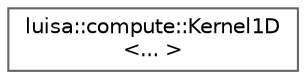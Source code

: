 digraph "类继承关系图"
{
 // LATEX_PDF_SIZE
  bgcolor="transparent";
  edge [fontname=Helvetica,fontsize=10,labelfontname=Helvetica,labelfontsize=10];
  node [fontname=Helvetica,fontsize=10,shape=box,height=0.2,width=0.4];
  rankdir="LR";
  Node0 [id="Node000000",label="luisa::compute::Kernel1D\l\<... \>",height=0.2,width=0.4,color="grey40", fillcolor="white", style="filled",URL="$structluisa_1_1compute_1_1_kernel1_d.html",tooltip=" "];
}
